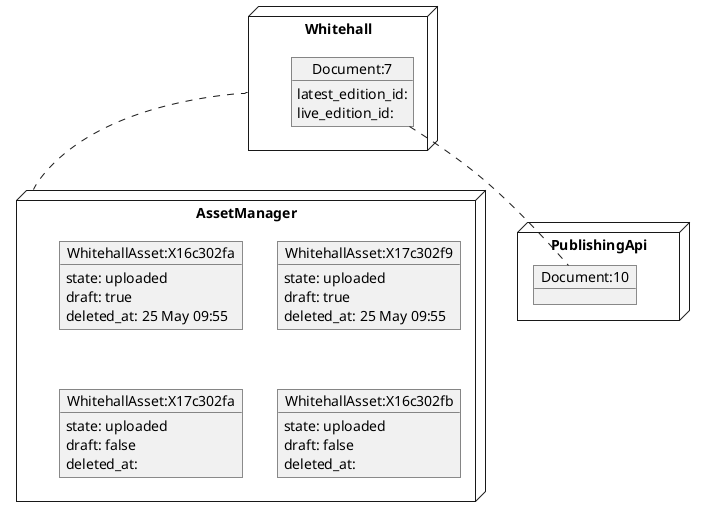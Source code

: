 @startuml
node Whitehall {
object "Document:7" as Document_7 {
  latest_edition_id:
  live_edition_id:
}
}



node PublishingApi {
object "Document:10" as pubapi_Document_10 {
}
}



node AssetManager {
object "WhitehallAsset:X16c302fa" as am_WhitehallAsset_X16c302fa {
  state: uploaded
  draft: true
  deleted_at: 25 May 09:55
}
object "WhitehallAsset:X17c302f9" as am_WhitehallAsset_X17c302f9 {
  state: uploaded
  draft: true
  deleted_at: 25 May 09:55
}
}

node AssetManager {
object "WhitehallAsset:X17c302fa" as am_WhitehallAsset_X17c302fa {
  state: uploaded
  draft: false
  deleted_at:
}
object "WhitehallAsset:X16c302fb" as am_WhitehallAsset_X16c302fb {
  state: uploaded
  draft: false
  deleted_at:
}
}

Document_7 .. pubapi_Document_10
Whitehall .. AssetManager

@enduml